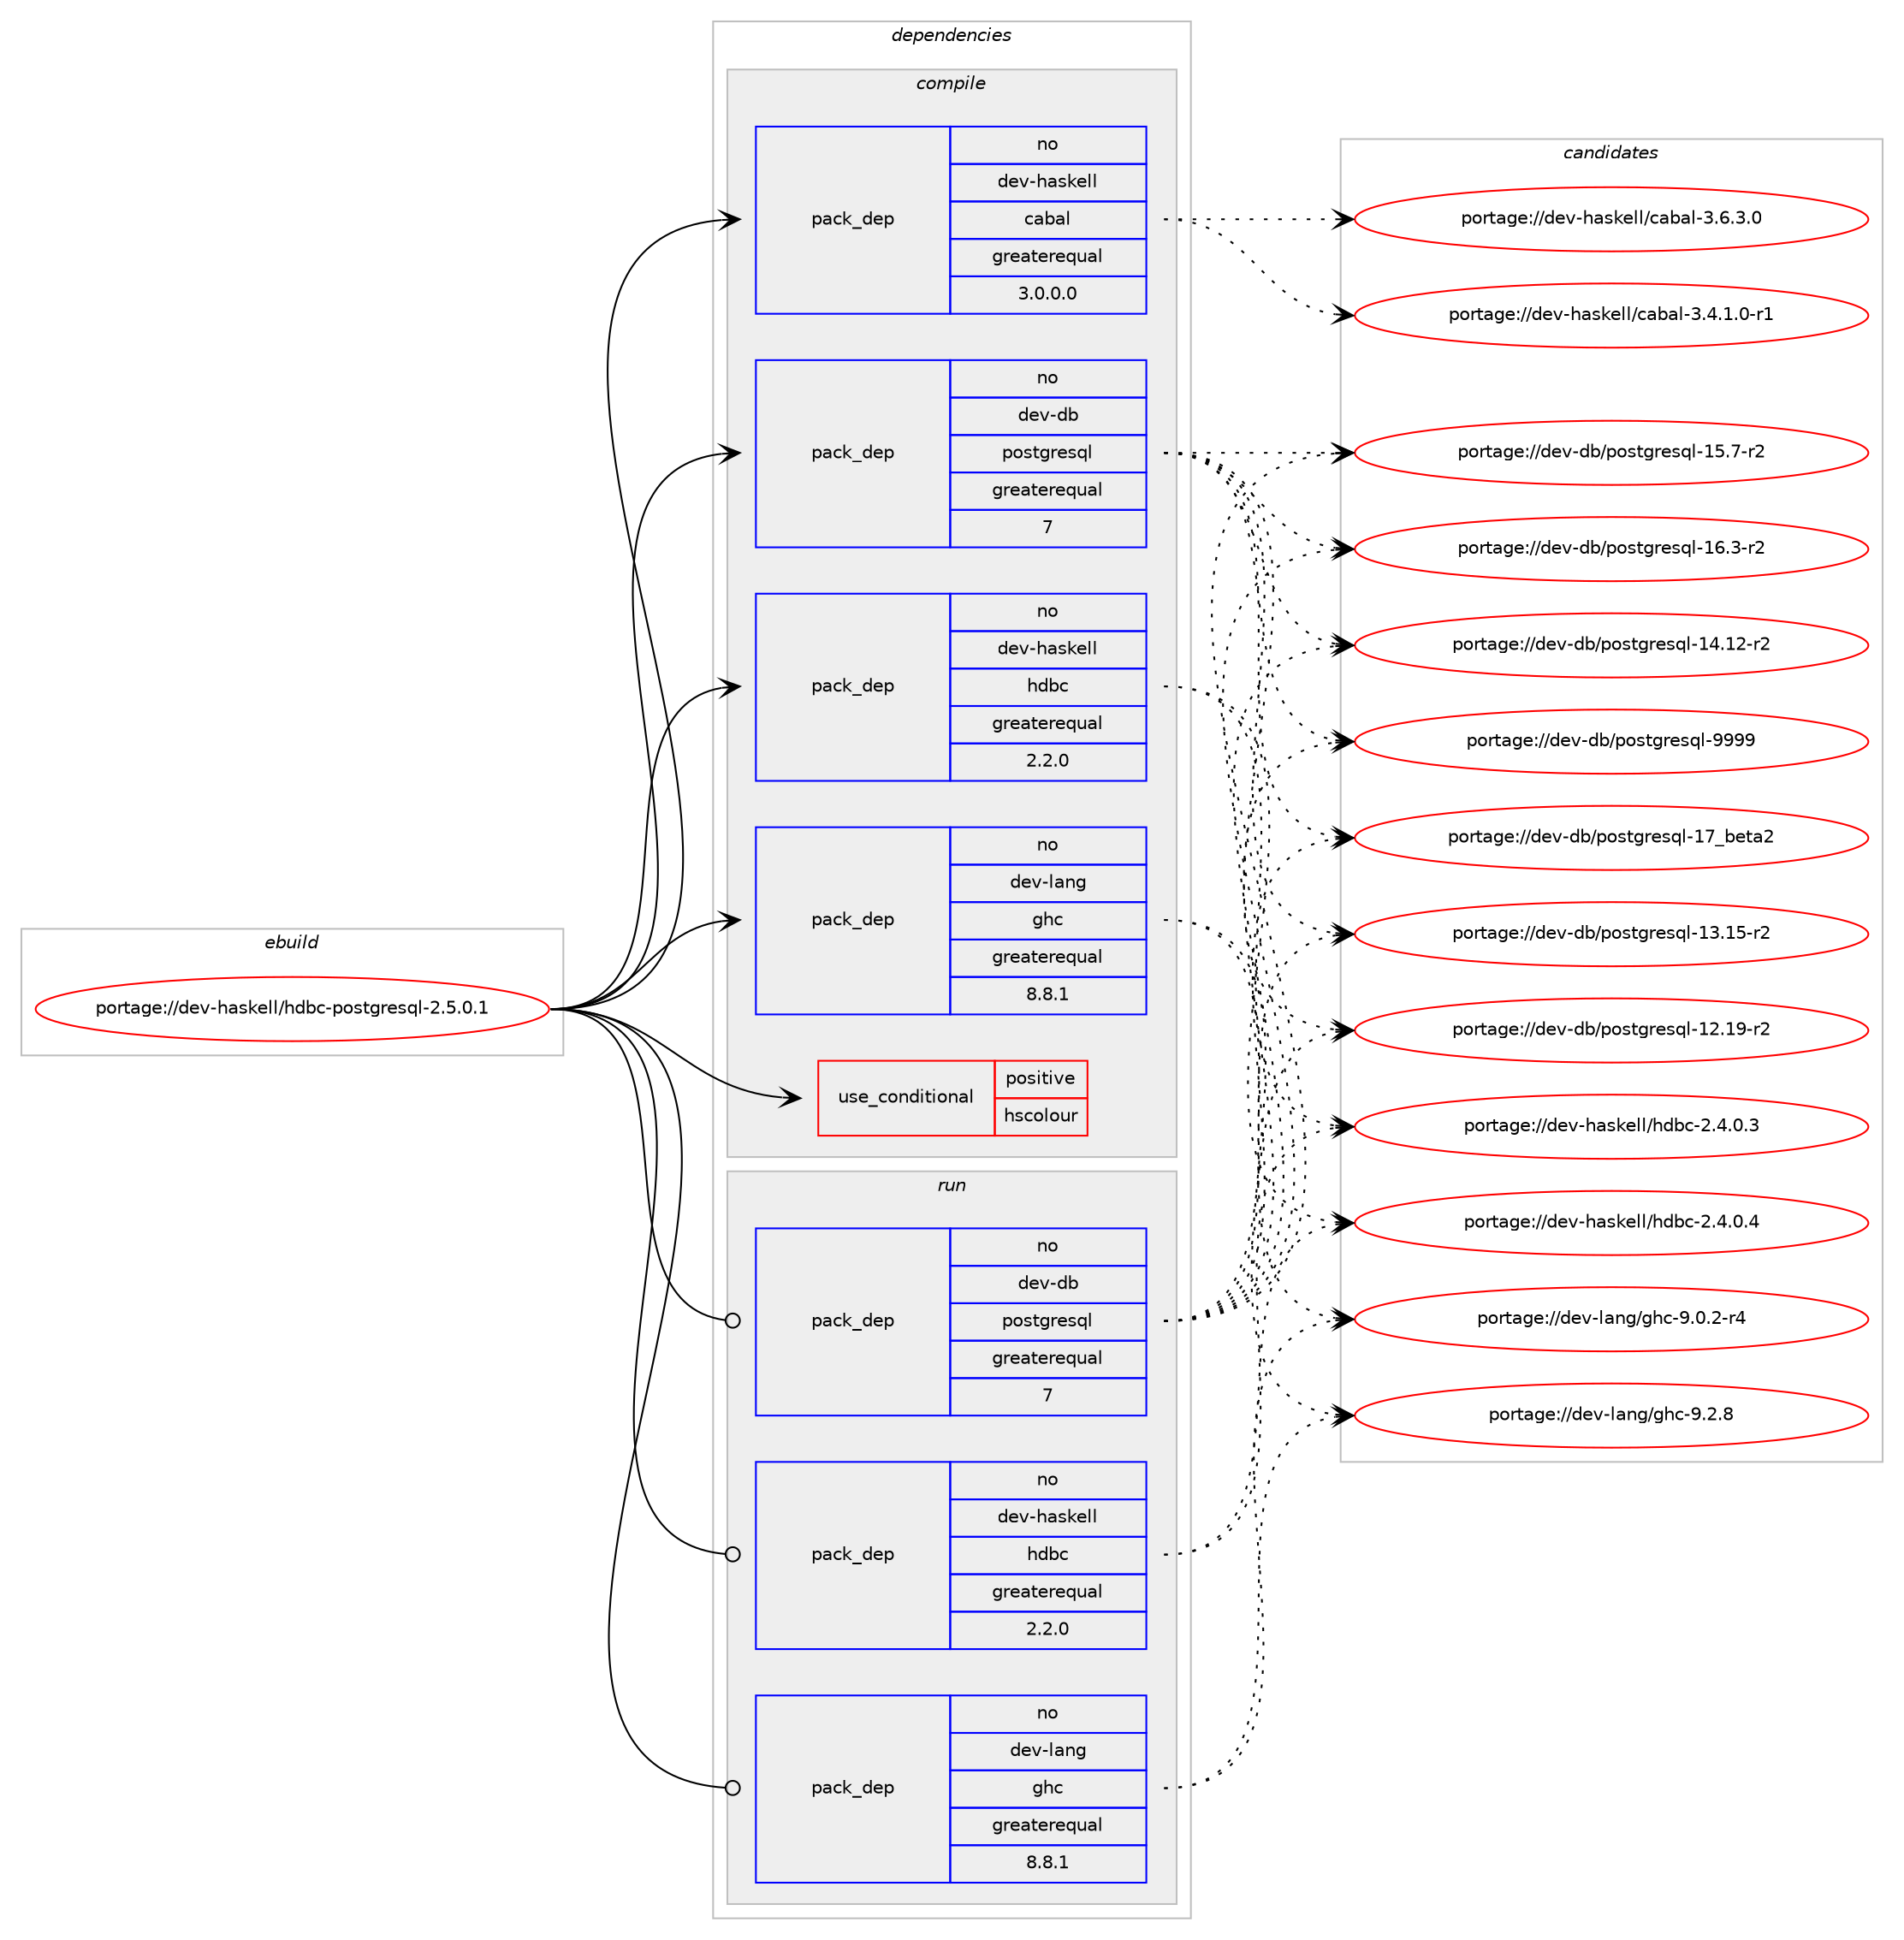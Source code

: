 digraph prolog {

# *************
# Graph options
# *************

newrank=true;
concentrate=true;
compound=true;
graph [rankdir=LR,fontname=Helvetica,fontsize=10,ranksep=1.5];#, ranksep=2.5, nodesep=0.2];
edge  [arrowhead=vee];
node  [fontname=Helvetica,fontsize=10];

# **********
# The ebuild
# **********

subgraph cluster_leftcol {
color=gray;
rank=same;
label=<<i>ebuild</i>>;
id [label="portage://dev-haskell/hdbc-postgresql-2.5.0.1", color=red, width=4, href="../dev-haskell/hdbc-postgresql-2.5.0.1.svg"];
}

# ****************
# The dependencies
# ****************

subgraph cluster_midcol {
color=gray;
label=<<i>dependencies</i>>;
subgraph cluster_compile {
fillcolor="#eeeeee";
style=filled;
label=<<i>compile</i>>;
subgraph cond19867 {
dependency37940 [label=<<TABLE BORDER="0" CELLBORDER="1" CELLSPACING="0" CELLPADDING="4"><TR><TD ROWSPAN="3" CELLPADDING="10">use_conditional</TD></TR><TR><TD>positive</TD></TR><TR><TD>hscolour</TD></TR></TABLE>>, shape=none, color=red];
# *** BEGIN UNKNOWN DEPENDENCY TYPE (TODO) ***
# dependency37940 -> package_dependency(portage://dev-haskell/hdbc-postgresql-2.5.0.1,install,no,dev-haskell,hscolour,none,[,,],[],[])
# *** END UNKNOWN DEPENDENCY TYPE (TODO) ***

}
id:e -> dependency37940:w [weight=20,style="solid",arrowhead="vee"];
subgraph pack17110 {
dependency37941 [label=<<TABLE BORDER="0" CELLBORDER="1" CELLSPACING="0" CELLPADDING="4" WIDTH="220"><TR><TD ROWSPAN="6" CELLPADDING="30">pack_dep</TD></TR><TR><TD WIDTH="110">no</TD></TR><TR><TD>dev-db</TD></TR><TR><TD>postgresql</TD></TR><TR><TD>greaterequal</TD></TR><TR><TD>7</TD></TR></TABLE>>, shape=none, color=blue];
}
id:e -> dependency37941:w [weight=20,style="solid",arrowhead="vee"];
subgraph pack17111 {
dependency37942 [label=<<TABLE BORDER="0" CELLBORDER="1" CELLSPACING="0" CELLPADDING="4" WIDTH="220"><TR><TD ROWSPAN="6" CELLPADDING="30">pack_dep</TD></TR><TR><TD WIDTH="110">no</TD></TR><TR><TD>dev-haskell</TD></TR><TR><TD>cabal</TD></TR><TR><TD>greaterequal</TD></TR><TR><TD>3.0.0.0</TD></TR></TABLE>>, shape=none, color=blue];
}
id:e -> dependency37942:w [weight=20,style="solid",arrowhead="vee"];
# *** BEGIN UNKNOWN DEPENDENCY TYPE (TODO) ***
# id -> package_dependency(portage://dev-haskell/hdbc-postgresql-2.5.0.1,install,no,dev-haskell,convertible,none,[,,],any_same_slot,[use(optenable(profile),none)])
# *** END UNKNOWN DEPENDENCY TYPE (TODO) ***

subgraph pack17112 {
dependency37943 [label=<<TABLE BORDER="0" CELLBORDER="1" CELLSPACING="0" CELLPADDING="4" WIDTH="220"><TR><TD ROWSPAN="6" CELLPADDING="30">pack_dep</TD></TR><TR><TD WIDTH="110">no</TD></TR><TR><TD>dev-haskell</TD></TR><TR><TD>hdbc</TD></TR><TR><TD>greaterequal</TD></TR><TR><TD>2.2.0</TD></TR></TABLE>>, shape=none, color=blue];
}
id:e -> dependency37943:w [weight=20,style="solid",arrowhead="vee"];
# *** BEGIN UNKNOWN DEPENDENCY TYPE (TODO) ***
# id -> package_dependency(portage://dev-haskell/hdbc-postgresql-2.5.0.1,install,no,dev-haskell,old-time,none,[,,],any_same_slot,[use(optenable(profile),none)])
# *** END UNKNOWN DEPENDENCY TYPE (TODO) ***

# *** BEGIN UNKNOWN DEPENDENCY TYPE (TODO) ***
# id -> package_dependency(portage://dev-haskell/hdbc-postgresql-2.5.0.1,install,no,dev-haskell,parsec,none,[,,],any_same_slot,[use(optenable(profile),none)])
# *** END UNKNOWN DEPENDENCY TYPE (TODO) ***

# *** BEGIN UNKNOWN DEPENDENCY TYPE (TODO) ***
# id -> package_dependency(portage://dev-haskell/hdbc-postgresql-2.5.0.1,install,no,dev-haskell,utf8-string,none,[,,],any_same_slot,[use(optenable(profile),none)])
# *** END UNKNOWN DEPENDENCY TYPE (TODO) ***

subgraph pack17113 {
dependency37944 [label=<<TABLE BORDER="0" CELLBORDER="1" CELLSPACING="0" CELLPADDING="4" WIDTH="220"><TR><TD ROWSPAN="6" CELLPADDING="30">pack_dep</TD></TR><TR><TD WIDTH="110">no</TD></TR><TR><TD>dev-lang</TD></TR><TR><TD>ghc</TD></TR><TR><TD>greaterequal</TD></TR><TR><TD>8.8.1</TD></TR></TABLE>>, shape=none, color=blue];
}
id:e -> dependency37944:w [weight=20,style="solid",arrowhead="vee"];
}
subgraph cluster_compileandrun {
fillcolor="#eeeeee";
style=filled;
label=<<i>compile and run</i>>;
}
subgraph cluster_run {
fillcolor="#eeeeee";
style=filled;
label=<<i>run</i>>;
subgraph pack17114 {
dependency37945 [label=<<TABLE BORDER="0" CELLBORDER="1" CELLSPACING="0" CELLPADDING="4" WIDTH="220"><TR><TD ROWSPAN="6" CELLPADDING="30">pack_dep</TD></TR><TR><TD WIDTH="110">no</TD></TR><TR><TD>dev-db</TD></TR><TR><TD>postgresql</TD></TR><TR><TD>greaterequal</TD></TR><TR><TD>7</TD></TR></TABLE>>, shape=none, color=blue];
}
id:e -> dependency37945:w [weight=20,style="solid",arrowhead="odot"];
# *** BEGIN UNKNOWN DEPENDENCY TYPE (TODO) ***
# id -> package_dependency(portage://dev-haskell/hdbc-postgresql-2.5.0.1,run,no,dev-haskell,convertible,none,[,,],any_same_slot,[use(optenable(profile),none)])
# *** END UNKNOWN DEPENDENCY TYPE (TODO) ***

subgraph pack17115 {
dependency37946 [label=<<TABLE BORDER="0" CELLBORDER="1" CELLSPACING="0" CELLPADDING="4" WIDTH="220"><TR><TD ROWSPAN="6" CELLPADDING="30">pack_dep</TD></TR><TR><TD WIDTH="110">no</TD></TR><TR><TD>dev-haskell</TD></TR><TR><TD>hdbc</TD></TR><TR><TD>greaterequal</TD></TR><TR><TD>2.2.0</TD></TR></TABLE>>, shape=none, color=blue];
}
id:e -> dependency37946:w [weight=20,style="solid",arrowhead="odot"];
# *** BEGIN UNKNOWN DEPENDENCY TYPE (TODO) ***
# id -> package_dependency(portage://dev-haskell/hdbc-postgresql-2.5.0.1,run,no,dev-haskell,old-time,none,[,,],any_same_slot,[use(optenable(profile),none)])
# *** END UNKNOWN DEPENDENCY TYPE (TODO) ***

# *** BEGIN UNKNOWN DEPENDENCY TYPE (TODO) ***
# id -> package_dependency(portage://dev-haskell/hdbc-postgresql-2.5.0.1,run,no,dev-haskell,parsec,none,[,,],any_same_slot,[use(optenable(profile),none)])
# *** END UNKNOWN DEPENDENCY TYPE (TODO) ***

# *** BEGIN UNKNOWN DEPENDENCY TYPE (TODO) ***
# id -> package_dependency(portage://dev-haskell/hdbc-postgresql-2.5.0.1,run,no,dev-haskell,utf8-string,none,[,,],any_same_slot,[use(optenable(profile),none)])
# *** END UNKNOWN DEPENDENCY TYPE (TODO) ***

subgraph pack17116 {
dependency37947 [label=<<TABLE BORDER="0" CELLBORDER="1" CELLSPACING="0" CELLPADDING="4" WIDTH="220"><TR><TD ROWSPAN="6" CELLPADDING="30">pack_dep</TD></TR><TR><TD WIDTH="110">no</TD></TR><TR><TD>dev-lang</TD></TR><TR><TD>ghc</TD></TR><TR><TD>greaterequal</TD></TR><TR><TD>8.8.1</TD></TR></TABLE>>, shape=none, color=blue];
}
id:e -> dependency37947:w [weight=20,style="solid",arrowhead="odot"];
# *** BEGIN UNKNOWN DEPENDENCY TYPE (TODO) ***
# id -> package_dependency(portage://dev-haskell/hdbc-postgresql-2.5.0.1,run,no,dev-lang,ghc,none,[,,],any_same_slot,[use(optenable(profile),none)])
# *** END UNKNOWN DEPENDENCY TYPE (TODO) ***

}
}

# **************
# The candidates
# **************

subgraph cluster_choices {
rank=same;
color=gray;
label=<<i>candidates</i>>;

subgraph choice17110 {
color=black;
nodesep=1;
choice1001011184510098471121111151161031141011151131084549504649574511450 [label="portage://dev-db/postgresql-12.19-r2", color=red, width=4,href="../dev-db/postgresql-12.19-r2.svg"];
choice1001011184510098471121111151161031141011151131084549514649534511450 [label="portage://dev-db/postgresql-13.15-r2", color=red, width=4,href="../dev-db/postgresql-13.15-r2.svg"];
choice1001011184510098471121111151161031141011151131084549524649504511450 [label="portage://dev-db/postgresql-14.12-r2", color=red, width=4,href="../dev-db/postgresql-14.12-r2.svg"];
choice10010111845100984711211111511610311410111511310845495346554511450 [label="portage://dev-db/postgresql-15.7-r2", color=red, width=4,href="../dev-db/postgresql-15.7-r2.svg"];
choice10010111845100984711211111511610311410111511310845495446514511450 [label="portage://dev-db/postgresql-16.3-r2", color=red, width=4,href="../dev-db/postgresql-16.3-r2.svg"];
choice10010111845100984711211111511610311410111511310845495595981011169750 [label="portage://dev-db/postgresql-17_beta2", color=red, width=4,href="../dev-db/postgresql-17_beta2.svg"];
choice1001011184510098471121111151161031141011151131084557575757 [label="portage://dev-db/postgresql-9999", color=red, width=4,href="../dev-db/postgresql-9999.svg"];
dependency37941:e -> choice1001011184510098471121111151161031141011151131084549504649574511450:w [style=dotted,weight="100"];
dependency37941:e -> choice1001011184510098471121111151161031141011151131084549514649534511450:w [style=dotted,weight="100"];
dependency37941:e -> choice1001011184510098471121111151161031141011151131084549524649504511450:w [style=dotted,weight="100"];
dependency37941:e -> choice10010111845100984711211111511610311410111511310845495346554511450:w [style=dotted,weight="100"];
dependency37941:e -> choice10010111845100984711211111511610311410111511310845495446514511450:w [style=dotted,weight="100"];
dependency37941:e -> choice10010111845100984711211111511610311410111511310845495595981011169750:w [style=dotted,weight="100"];
dependency37941:e -> choice1001011184510098471121111151161031141011151131084557575757:w [style=dotted,weight="100"];
}
subgraph choice17111 {
color=black;
nodesep=1;
choice1001011184510497115107101108108479997989710845514652464946484511449 [label="portage://dev-haskell/cabal-3.4.1.0-r1", color=red, width=4,href="../dev-haskell/cabal-3.4.1.0-r1.svg"];
choice100101118451049711510710110810847999798971084551465446514648 [label="portage://dev-haskell/cabal-3.6.3.0", color=red, width=4,href="../dev-haskell/cabal-3.6.3.0.svg"];
dependency37942:e -> choice1001011184510497115107101108108479997989710845514652464946484511449:w [style=dotted,weight="100"];
dependency37942:e -> choice100101118451049711510710110810847999798971084551465446514648:w [style=dotted,weight="100"];
}
subgraph choice17112 {
color=black;
nodesep=1;
choice10010111845104971151071011081084710410098994550465246484651 [label="portage://dev-haskell/hdbc-2.4.0.3", color=red, width=4,href="../dev-haskell/hdbc-2.4.0.3.svg"];
choice10010111845104971151071011081084710410098994550465246484652 [label="portage://dev-haskell/hdbc-2.4.0.4", color=red, width=4,href="../dev-haskell/hdbc-2.4.0.4.svg"];
dependency37943:e -> choice10010111845104971151071011081084710410098994550465246484651:w [style=dotted,weight="100"];
dependency37943:e -> choice10010111845104971151071011081084710410098994550465246484652:w [style=dotted,weight="100"];
}
subgraph choice17113 {
color=black;
nodesep=1;
choice100101118451089711010347103104994557464846504511452 [label="portage://dev-lang/ghc-9.0.2-r4", color=red, width=4,href="../dev-lang/ghc-9.0.2-r4.svg"];
choice10010111845108971101034710310499455746504656 [label="portage://dev-lang/ghc-9.2.8", color=red, width=4,href="../dev-lang/ghc-9.2.8.svg"];
dependency37944:e -> choice100101118451089711010347103104994557464846504511452:w [style=dotted,weight="100"];
dependency37944:e -> choice10010111845108971101034710310499455746504656:w [style=dotted,weight="100"];
}
subgraph choice17114 {
color=black;
nodesep=1;
choice1001011184510098471121111151161031141011151131084549504649574511450 [label="portage://dev-db/postgresql-12.19-r2", color=red, width=4,href="../dev-db/postgresql-12.19-r2.svg"];
choice1001011184510098471121111151161031141011151131084549514649534511450 [label="portage://dev-db/postgresql-13.15-r2", color=red, width=4,href="../dev-db/postgresql-13.15-r2.svg"];
choice1001011184510098471121111151161031141011151131084549524649504511450 [label="portage://dev-db/postgresql-14.12-r2", color=red, width=4,href="../dev-db/postgresql-14.12-r2.svg"];
choice10010111845100984711211111511610311410111511310845495346554511450 [label="portage://dev-db/postgresql-15.7-r2", color=red, width=4,href="../dev-db/postgresql-15.7-r2.svg"];
choice10010111845100984711211111511610311410111511310845495446514511450 [label="portage://dev-db/postgresql-16.3-r2", color=red, width=4,href="../dev-db/postgresql-16.3-r2.svg"];
choice10010111845100984711211111511610311410111511310845495595981011169750 [label="portage://dev-db/postgresql-17_beta2", color=red, width=4,href="../dev-db/postgresql-17_beta2.svg"];
choice1001011184510098471121111151161031141011151131084557575757 [label="portage://dev-db/postgresql-9999", color=red, width=4,href="../dev-db/postgresql-9999.svg"];
dependency37945:e -> choice1001011184510098471121111151161031141011151131084549504649574511450:w [style=dotted,weight="100"];
dependency37945:e -> choice1001011184510098471121111151161031141011151131084549514649534511450:w [style=dotted,weight="100"];
dependency37945:e -> choice1001011184510098471121111151161031141011151131084549524649504511450:w [style=dotted,weight="100"];
dependency37945:e -> choice10010111845100984711211111511610311410111511310845495346554511450:w [style=dotted,weight="100"];
dependency37945:e -> choice10010111845100984711211111511610311410111511310845495446514511450:w [style=dotted,weight="100"];
dependency37945:e -> choice10010111845100984711211111511610311410111511310845495595981011169750:w [style=dotted,weight="100"];
dependency37945:e -> choice1001011184510098471121111151161031141011151131084557575757:w [style=dotted,weight="100"];
}
subgraph choice17115 {
color=black;
nodesep=1;
choice10010111845104971151071011081084710410098994550465246484651 [label="portage://dev-haskell/hdbc-2.4.0.3", color=red, width=4,href="../dev-haskell/hdbc-2.4.0.3.svg"];
choice10010111845104971151071011081084710410098994550465246484652 [label="portage://dev-haskell/hdbc-2.4.0.4", color=red, width=4,href="../dev-haskell/hdbc-2.4.0.4.svg"];
dependency37946:e -> choice10010111845104971151071011081084710410098994550465246484651:w [style=dotted,weight="100"];
dependency37946:e -> choice10010111845104971151071011081084710410098994550465246484652:w [style=dotted,weight="100"];
}
subgraph choice17116 {
color=black;
nodesep=1;
choice100101118451089711010347103104994557464846504511452 [label="portage://dev-lang/ghc-9.0.2-r4", color=red, width=4,href="../dev-lang/ghc-9.0.2-r4.svg"];
choice10010111845108971101034710310499455746504656 [label="portage://dev-lang/ghc-9.2.8", color=red, width=4,href="../dev-lang/ghc-9.2.8.svg"];
dependency37947:e -> choice100101118451089711010347103104994557464846504511452:w [style=dotted,weight="100"];
dependency37947:e -> choice10010111845108971101034710310499455746504656:w [style=dotted,weight="100"];
}
}

}
